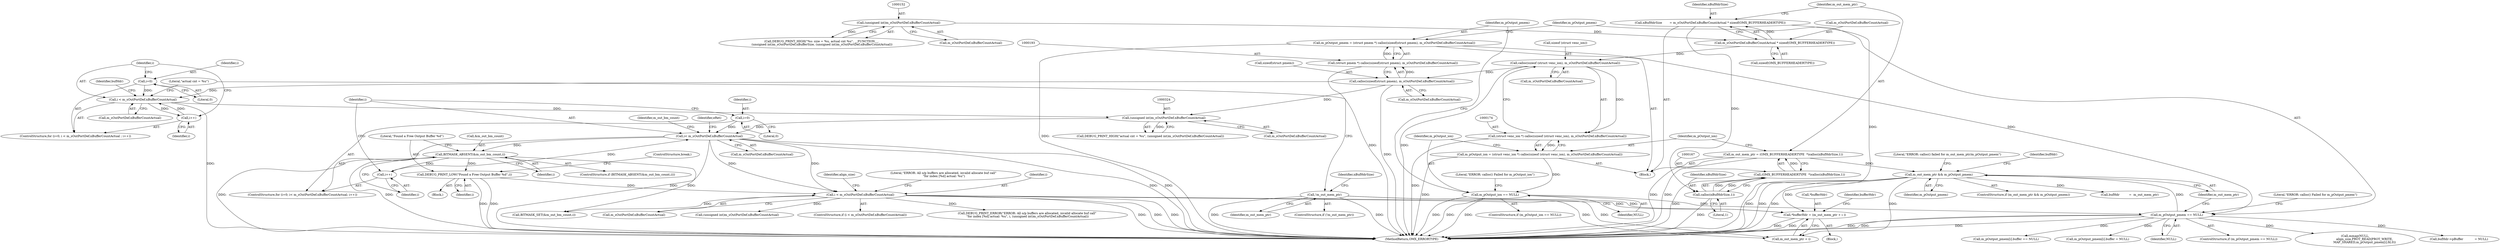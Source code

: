 digraph "0_Android_7558d03e6498e970b761aa44fff6b2c659202d95_0@integer" {
"1000583" [label="(Call,*bufferHdr = (m_out_mem_ptr + i ))"];
"1000210" [label="(Call,m_out_mem_ptr && m_pOutput_pmem)"];
"1000164" [label="(Call,m_out_mem_ptr = (OMX_BUFFERHEADERTYPE  *)calloc(nBufHdrSize,1))"];
"1000166" [label="(Call,(OMX_BUFFERHEADERTYPE  *)calloc(nBufHdrSize,1))"];
"1000168" [label="(Call,calloc(nBufHdrSize,1))"];
"1000156" [label="(Call,nBufHdrSize        = m_sOutPortDef.nBufferCountActual * sizeof(OMX_BUFFERHEADERTYPE))"];
"1000158" [label="(Call,m_sOutPortDef.nBufferCountActual * sizeof(OMX_BUFFERHEADERTYPE))"];
"1000151" [label="(Call,(unsigned int)m_sOutPortDef.nBufferCountActual)"];
"1000201" [label="(Call,m_pOutput_pmem == NULL)"];
"1000190" [label="(Call,m_pOutput_pmem = (struct pmem *) calloc(sizeof(struct pmem), m_sOutPortDef.nBufferCountActual))"];
"1000192" [label="(Call,(struct pmem *) calloc(sizeof(struct pmem), m_sOutPortDef.nBufferCountActual))"];
"1000194" [label="(Call,calloc(sizeof(struct pmem), m_sOutPortDef.nBufferCountActual))"];
"1000175" [label="(Call,calloc(sizeof (struct venc_ion), m_sOutPortDef.nBufferCountActual))"];
"1000182" [label="(Call,m_pOutput_ion == NULL)"];
"1000171" [label="(Call,m_pOutput_ion = (struct venc_ion *) calloc(sizeof (struct venc_ion), m_sOutPortDef.nBufferCountActual))"];
"1000173" [label="(Call,(struct venc_ion *) calloc(sizeof (struct venc_ion), m_sOutPortDef.nBufferCountActual))"];
"1000136" [label="(Call,!m_out_mem_ptr)"];
"1000356" [label="(Call,i < m_sOutPortDef.nBufferCountActual)"];
"1000332" [label="(Call,i< m_sOutPortDef.nBufferCountActual)"];
"1000337" [label="(Call,i++)"];
"1000341" [label="(Call,BITMASK_ABSENT(&m_out_bm_count,i))"];
"1000329" [label="(Call,i=0)"];
"1000323" [label="(Call,(unsigned int)m_sOutPortDef.nBufferCountActual)"];
"1000221" [label="(Call,i < m_sOutPortDef.nBufferCountActual)"];
"1000226" [label="(Call,i++)"];
"1000218" [label="(Call,i=0)"];
"1000346" [label="(Call,DEBUG_PRINT_LOW(\"Found a Free Output Buffer %d\",i))"];
"1000135" [label="(ControlStructure,if (!m_out_mem_ptr))"];
"1000219" [label="(Identifier,i)"];
"1000357" [label="(Identifier,i)"];
"1000156" [label="(Call,nBufHdrSize        = m_sOutPortDef.nBufferCountActual * sizeof(OMX_BUFFERHEADERTYPE))"];
"1000272" [label="(Call,bufHdr->pBuffer            = NULL)"];
"1000191" [label="(Identifier,m_pOutput_pmem)"];
"1000176" [label="(Call,sizeof (struct venc_ion))"];
"1000192" [label="(Call,(struct pmem *) calloc(sizeof(struct pmem), m_sOutPortDef.nBufferCountActual))"];
"1000584" [label="(Call,*bufferHdr)"];
"1000165" [label="(Identifier,m_out_mem_ptr)"];
"1000143" [label="(Call,DEBUG_PRINT_HIGH(\"%s: size = %u, actual cnt %u\", __FUNCTION__,\n (unsigned int)m_sOutPortDef.nBufferSize, (unsigned int)m_sOutPortDef.nBufferCountActual))"];
"1000514" [label="(Call,m_pOutput_pmem[i].buffer == NULL)"];
"1000345" [label="(Block,)"];
"1000172" [label="(Identifier,m_pOutput_ion)"];
"1000222" [label="(Identifier,i)"];
"1000344" [label="(Identifier,i)"];
"1000349" [label="(ControlStructure,break;)"];
"1000183" [label="(Identifier,m_pOutput_ion)"];
"1000212" [label="(Identifier,m_pOutput_pmem)"];
"1000356" [label="(Call,i < m_sOutPortDef.nBufferCountActual)"];
"1000436" [label="(Call,m_pOutput_pmem[i].buffer = NULL)"];
"1000361" [label="(Block,)"];
"1000166" [label="(Call,(OMX_BUFFERHEADERTYPE  *)calloc(nBufHdrSize,1))"];
"1000340" [label="(ControlStructure,if (BITMASK_ABSENT(&m_out_bm_count,i)))"];
"1000328" [label="(ControlStructure,for (i=0; i< m_sOutPortDef.nBufferCountActual; i++))"];
"1000211" [label="(Identifier,m_out_mem_ptr)"];
"1000203" [label="(Identifier,NULL)"];
"1000170" [label="(Literal,1)"];
"1000329" [label="(Call,i=0)"];
"1000363" [label="(Identifier,align_size)"];
"1000323" [label="(Call,(unsigned int)m_sOutPortDef.nBufferCountActual)"];
"1000164" [label="(Call,m_out_mem_ptr = (OMX_BUFFERHEADERTYPE  *)calloc(nBufHdrSize,1))"];
"1000184" [label="(Identifier,NULL)"];
"1000190" [label="(Call,m_pOutput_pmem = (struct pmem *) calloc(sizeof(struct pmem), m_sOutPortDef.nBufferCountActual))"];
"1000182" [label="(Call,m_pOutput_ion == NULL)"];
"1000141" [label="(Identifier,nBufHdrSize)"];
"1000346" [label="(Call,DEBUG_PRINT_LOW(\"Found a Free Output Buffer %d\",i))"];
"1000343" [label="(Identifier,m_out_bm_count)"];
"1000151" [label="(Call,(unsigned int)m_sOutPortDef.nBufferCountActual)"];
"1000221" [label="(Call,i < m_sOutPortDef.nBufferCountActual)"];
"1000332" [label="(Call,i< m_sOutPortDef.nBufferCountActual)"];
"1000333" [label="(Identifier,i)"];
"1000342" [label="(Call,&m_out_bm_count)"];
"1000231" [label="(Identifier,bufHdr)"];
"1000217" [label="(ControlStructure,for (i=0; i < m_sOutPortDef.nBufferCountActual ; i++))"];
"1000157" [label="(Identifier,nBufHdrSize)"];
"1000138" [label="(Block,)"];
"1000352" [label="(Identifier,eRet)"];
"1000158" [label="(Call,m_sOutPortDef.nBufferCountActual * sizeof(OMX_BUFFERHEADERTYPE))"];
"1000187" [label="(Literal,\"ERROR: calloc() Failed for m_pOutput_ion\")"];
"1000215" [label="(Identifier,bufHdr)"];
"1000201" [label="(Call,m_pOutput_pmem == NULL)"];
"1000317" [label="(Literal,\"ERROR: calloc() failed for m_out_mem_ptr/m_pOutput_pmem\")"];
"1000169" [label="(Identifier,nBufHdrSize)"];
"1000628" [label="(Call,DEBUG_PRINT_ERROR(\"ERROR: All o/p buffers are allocated, invalid allocate buf call\"\n \"for index [%d] actual: %u\", i, (unsigned int)m_sOutPortDef.nBufferCountActual))"];
"1000136" [label="(Call,!m_out_mem_ptr)"];
"1000209" [label="(ControlStructure,if (m_out_mem_ptr && m_pOutput_pmem))"];
"1000168" [label="(Call,calloc(nBufHdrSize,1))"];
"1000358" [label="(Call,m_sOutPortDef.nBufferCountActual)"];
"1000200" [label="(ControlStructure,if (m_pOutput_pmem == NULL))"];
"1000181" [label="(ControlStructure,if (m_pOutput_ion == NULL))"];
"1000338" [label="(Identifier,i)"];
"1000330" [label="(Identifier,i)"];
"1000348" [label="(Identifier,i)"];
"1000322" [label="(Literal,\"actual cnt = %u\")"];
"1000159" [label="(Call,m_sOutPortDef.nBufferCountActual)"];
"1000206" [label="(Literal,\"ERROR: calloc() Failed for m_pOutput_pmem\")"];
"1000583" [label="(Call,*bufferHdr = (m_out_mem_ptr + i ))"];
"1000195" [label="(Call,sizeof(struct pmem))"];
"1000220" [label="(Literal,0)"];
"1000153" [label="(Call,m_sOutPortDef.nBufferCountActual)"];
"1000218" [label="(Call,i=0)"];
"1000325" [label="(Call,m_sOutPortDef.nBufferCountActual)"];
"1000171" [label="(Call,m_pOutput_ion = (struct venc_ion *) calloc(sizeof (struct venc_ion), m_sOutPortDef.nBufferCountActual))"];
"1000223" [label="(Call,m_sOutPortDef.nBufferCountActual)"];
"1000638" [label="(MethodReturn,OMX_ERRORTYPE)"];
"1000586" [label="(Call,m_out_mem_ptr + i)"];
"1000137" [label="(Identifier,m_out_mem_ptr)"];
"1000202" [label="(Identifier,m_pOutput_pmem)"];
"1000592" [label="(Identifier,bufferHdr)"];
"1000197" [label="(Call,m_sOutPortDef.nBufferCountActual)"];
"1000607" [label="(Call,BITMASK_SET(&m_out_bm_count,i))"];
"1000331" [label="(Literal,0)"];
"1000175" [label="(Call,calloc(sizeof (struct venc_ion), m_sOutPortDef.nBufferCountActual))"];
"1000162" [label="(Call,sizeof(OMX_BUFFERHEADERTYPE))"];
"1000194" [label="(Call,calloc(sizeof(struct pmem), m_sOutPortDef.nBufferCountActual))"];
"1000214" [label="(Call,bufHdr          =  m_out_mem_ptr)"];
"1000334" [label="(Call,m_sOutPortDef.nBufferCountActual)"];
"1000210" [label="(Call,m_out_mem_ptr && m_pOutput_pmem)"];
"1000178" [label="(Call,m_sOutPortDef.nBufferCountActual)"];
"1000341" [label="(Call,BITMASK_ABSENT(&m_out_bm_count,i))"];
"1000631" [label="(Call,(unsigned int)m_sOutPortDef.nBufferCountActual)"];
"1000173" [label="(Call,(struct venc_ion *) calloc(sizeof (struct venc_ion), m_sOutPortDef.nBufferCountActual))"];
"1000347" [label="(Literal,\"Found a Free Output Buffer %d\")"];
"1000337" [label="(Call,i++)"];
"1000227" [label="(Identifier,i)"];
"1000355" [label="(ControlStructure,if (i < m_sOutPortDef.nBufferCountActual))"];
"1000321" [label="(Call,DEBUG_PRINT_HIGH(\"actual cnt = %u\", (unsigned int)m_sOutPortDef.nBufferCountActual))"];
"1000226" [label="(Call,i++)"];
"1000629" [label="(Literal,\"ERROR: All o/p buffers are allocated, invalid allocate buf call\"\n \"for index [%d] actual: %u\")"];
"1000455" [label="(Call,mmap(NULL,\n                    align_size,PROT_READ|PROT_WRITE,\n                    MAP_SHARED,m_pOutput_pmem[i].fd,0))"];
"1000583" -> "1000361"  [label="AST: "];
"1000583" -> "1000586"  [label="CFG: "];
"1000584" -> "1000583"  [label="AST: "];
"1000586" -> "1000583"  [label="AST: "];
"1000592" -> "1000583"  [label="CFG: "];
"1000583" -> "1000638"  [label="DDG: "];
"1000583" -> "1000638"  [label="DDG: "];
"1000210" -> "1000583"  [label="DDG: "];
"1000136" -> "1000583"  [label="DDG: "];
"1000356" -> "1000583"  [label="DDG: "];
"1000210" -> "1000209"  [label="AST: "];
"1000210" -> "1000211"  [label="CFG: "];
"1000210" -> "1000212"  [label="CFG: "];
"1000211" -> "1000210"  [label="AST: "];
"1000212" -> "1000210"  [label="AST: "];
"1000215" -> "1000210"  [label="CFG: "];
"1000317" -> "1000210"  [label="CFG: "];
"1000210" -> "1000638"  [label="DDG: "];
"1000210" -> "1000638"  [label="DDG: "];
"1000210" -> "1000638"  [label="DDG: "];
"1000164" -> "1000210"  [label="DDG: "];
"1000201" -> "1000210"  [label="DDG: "];
"1000210" -> "1000214"  [label="DDG: "];
"1000210" -> "1000586"  [label="DDG: "];
"1000164" -> "1000138"  [label="AST: "];
"1000164" -> "1000166"  [label="CFG: "];
"1000165" -> "1000164"  [label="AST: "];
"1000166" -> "1000164"  [label="AST: "];
"1000172" -> "1000164"  [label="CFG: "];
"1000164" -> "1000638"  [label="DDG: "];
"1000164" -> "1000638"  [label="DDG: "];
"1000166" -> "1000164"  [label="DDG: "];
"1000166" -> "1000168"  [label="CFG: "];
"1000167" -> "1000166"  [label="AST: "];
"1000168" -> "1000166"  [label="AST: "];
"1000166" -> "1000638"  [label="DDG: "];
"1000168" -> "1000166"  [label="DDG: "];
"1000168" -> "1000166"  [label="DDG: "];
"1000168" -> "1000170"  [label="CFG: "];
"1000169" -> "1000168"  [label="AST: "];
"1000170" -> "1000168"  [label="AST: "];
"1000168" -> "1000638"  [label="DDG: "];
"1000156" -> "1000168"  [label="DDG: "];
"1000156" -> "1000138"  [label="AST: "];
"1000156" -> "1000158"  [label="CFG: "];
"1000157" -> "1000156"  [label="AST: "];
"1000158" -> "1000156"  [label="AST: "];
"1000165" -> "1000156"  [label="CFG: "];
"1000156" -> "1000638"  [label="DDG: "];
"1000158" -> "1000156"  [label="DDG: "];
"1000158" -> "1000162"  [label="CFG: "];
"1000159" -> "1000158"  [label="AST: "];
"1000162" -> "1000158"  [label="AST: "];
"1000151" -> "1000158"  [label="DDG: "];
"1000158" -> "1000175"  [label="DDG: "];
"1000151" -> "1000143"  [label="AST: "];
"1000151" -> "1000153"  [label="CFG: "];
"1000152" -> "1000151"  [label="AST: "];
"1000153" -> "1000151"  [label="AST: "];
"1000143" -> "1000151"  [label="CFG: "];
"1000151" -> "1000143"  [label="DDG: "];
"1000201" -> "1000200"  [label="AST: "];
"1000201" -> "1000203"  [label="CFG: "];
"1000202" -> "1000201"  [label="AST: "];
"1000203" -> "1000201"  [label="AST: "];
"1000206" -> "1000201"  [label="CFG: "];
"1000211" -> "1000201"  [label="CFG: "];
"1000201" -> "1000638"  [label="DDG: "];
"1000201" -> "1000638"  [label="DDG: "];
"1000201" -> "1000638"  [label="DDG: "];
"1000190" -> "1000201"  [label="DDG: "];
"1000182" -> "1000201"  [label="DDG: "];
"1000201" -> "1000272"  [label="DDG: "];
"1000201" -> "1000436"  [label="DDG: "];
"1000201" -> "1000455"  [label="DDG: "];
"1000201" -> "1000514"  [label="DDG: "];
"1000190" -> "1000138"  [label="AST: "];
"1000190" -> "1000192"  [label="CFG: "];
"1000191" -> "1000190"  [label="AST: "];
"1000192" -> "1000190"  [label="AST: "];
"1000202" -> "1000190"  [label="CFG: "];
"1000190" -> "1000638"  [label="DDG: "];
"1000192" -> "1000190"  [label="DDG: "];
"1000192" -> "1000194"  [label="CFG: "];
"1000193" -> "1000192"  [label="AST: "];
"1000194" -> "1000192"  [label="AST: "];
"1000192" -> "1000638"  [label="DDG: "];
"1000194" -> "1000192"  [label="DDG: "];
"1000194" -> "1000197"  [label="CFG: "];
"1000195" -> "1000194"  [label="AST: "];
"1000197" -> "1000194"  [label="AST: "];
"1000194" -> "1000638"  [label="DDG: "];
"1000175" -> "1000194"  [label="DDG: "];
"1000194" -> "1000221"  [label="DDG: "];
"1000194" -> "1000323"  [label="DDG: "];
"1000175" -> "1000173"  [label="AST: "];
"1000175" -> "1000178"  [label="CFG: "];
"1000176" -> "1000175"  [label="AST: "];
"1000178" -> "1000175"  [label="AST: "];
"1000173" -> "1000175"  [label="CFG: "];
"1000175" -> "1000638"  [label="DDG: "];
"1000175" -> "1000173"  [label="DDG: "];
"1000182" -> "1000181"  [label="AST: "];
"1000182" -> "1000184"  [label="CFG: "];
"1000183" -> "1000182"  [label="AST: "];
"1000184" -> "1000182"  [label="AST: "];
"1000187" -> "1000182"  [label="CFG: "];
"1000191" -> "1000182"  [label="CFG: "];
"1000182" -> "1000638"  [label="DDG: "];
"1000182" -> "1000638"  [label="DDG: "];
"1000182" -> "1000638"  [label="DDG: "];
"1000171" -> "1000182"  [label="DDG: "];
"1000171" -> "1000138"  [label="AST: "];
"1000171" -> "1000173"  [label="CFG: "];
"1000172" -> "1000171"  [label="AST: "];
"1000173" -> "1000171"  [label="AST: "];
"1000183" -> "1000171"  [label="CFG: "];
"1000171" -> "1000638"  [label="DDG: "];
"1000173" -> "1000171"  [label="DDG: "];
"1000174" -> "1000173"  [label="AST: "];
"1000173" -> "1000638"  [label="DDG: "];
"1000136" -> "1000135"  [label="AST: "];
"1000136" -> "1000137"  [label="CFG: "];
"1000137" -> "1000136"  [label="AST: "];
"1000141" -> "1000136"  [label="CFG: "];
"1000322" -> "1000136"  [label="CFG: "];
"1000136" -> "1000638"  [label="DDG: "];
"1000136" -> "1000638"  [label="DDG: "];
"1000136" -> "1000586"  [label="DDG: "];
"1000356" -> "1000355"  [label="AST: "];
"1000356" -> "1000358"  [label="CFG: "];
"1000357" -> "1000356"  [label="AST: "];
"1000358" -> "1000356"  [label="AST: "];
"1000363" -> "1000356"  [label="CFG: "];
"1000629" -> "1000356"  [label="CFG: "];
"1000356" -> "1000638"  [label="DDG: "];
"1000356" -> "1000638"  [label="DDG: "];
"1000356" -> "1000638"  [label="DDG: "];
"1000332" -> "1000356"  [label="DDG: "];
"1000332" -> "1000356"  [label="DDG: "];
"1000346" -> "1000356"  [label="DDG: "];
"1000356" -> "1000586"  [label="DDG: "];
"1000356" -> "1000607"  [label="DDG: "];
"1000356" -> "1000628"  [label="DDG: "];
"1000356" -> "1000631"  [label="DDG: "];
"1000332" -> "1000328"  [label="AST: "];
"1000332" -> "1000334"  [label="CFG: "];
"1000333" -> "1000332"  [label="AST: "];
"1000334" -> "1000332"  [label="AST: "];
"1000343" -> "1000332"  [label="CFG: "];
"1000352" -> "1000332"  [label="CFG: "];
"1000332" -> "1000638"  [label="DDG: "];
"1000332" -> "1000638"  [label="DDG: "];
"1000332" -> "1000638"  [label="DDG: "];
"1000337" -> "1000332"  [label="DDG: "];
"1000329" -> "1000332"  [label="DDG: "];
"1000323" -> "1000332"  [label="DDG: "];
"1000332" -> "1000341"  [label="DDG: "];
"1000337" -> "1000328"  [label="AST: "];
"1000337" -> "1000338"  [label="CFG: "];
"1000338" -> "1000337"  [label="AST: "];
"1000333" -> "1000337"  [label="CFG: "];
"1000341" -> "1000337"  [label="DDG: "];
"1000341" -> "1000340"  [label="AST: "];
"1000341" -> "1000344"  [label="CFG: "];
"1000342" -> "1000341"  [label="AST: "];
"1000344" -> "1000341"  [label="AST: "];
"1000347" -> "1000341"  [label="CFG: "];
"1000338" -> "1000341"  [label="CFG: "];
"1000341" -> "1000638"  [label="DDG: "];
"1000341" -> "1000638"  [label="DDG: "];
"1000341" -> "1000346"  [label="DDG: "];
"1000341" -> "1000607"  [label="DDG: "];
"1000329" -> "1000328"  [label="AST: "];
"1000329" -> "1000331"  [label="CFG: "];
"1000330" -> "1000329"  [label="AST: "];
"1000331" -> "1000329"  [label="AST: "];
"1000333" -> "1000329"  [label="CFG: "];
"1000323" -> "1000321"  [label="AST: "];
"1000323" -> "1000325"  [label="CFG: "];
"1000324" -> "1000323"  [label="AST: "];
"1000325" -> "1000323"  [label="AST: "];
"1000321" -> "1000323"  [label="CFG: "];
"1000323" -> "1000321"  [label="DDG: "];
"1000221" -> "1000323"  [label="DDG: "];
"1000221" -> "1000217"  [label="AST: "];
"1000221" -> "1000223"  [label="CFG: "];
"1000222" -> "1000221"  [label="AST: "];
"1000223" -> "1000221"  [label="AST: "];
"1000231" -> "1000221"  [label="CFG: "];
"1000322" -> "1000221"  [label="CFG: "];
"1000221" -> "1000638"  [label="DDG: "];
"1000226" -> "1000221"  [label="DDG: "];
"1000218" -> "1000221"  [label="DDG: "];
"1000221" -> "1000226"  [label="DDG: "];
"1000226" -> "1000217"  [label="AST: "];
"1000226" -> "1000227"  [label="CFG: "];
"1000227" -> "1000226"  [label="AST: "];
"1000222" -> "1000226"  [label="CFG: "];
"1000218" -> "1000217"  [label="AST: "];
"1000218" -> "1000220"  [label="CFG: "];
"1000219" -> "1000218"  [label="AST: "];
"1000220" -> "1000218"  [label="AST: "];
"1000222" -> "1000218"  [label="CFG: "];
"1000346" -> "1000345"  [label="AST: "];
"1000346" -> "1000348"  [label="CFG: "];
"1000347" -> "1000346"  [label="AST: "];
"1000348" -> "1000346"  [label="AST: "];
"1000349" -> "1000346"  [label="CFG: "];
"1000346" -> "1000638"  [label="DDG: "];
"1000346" -> "1000638"  [label="DDG: "];
}
